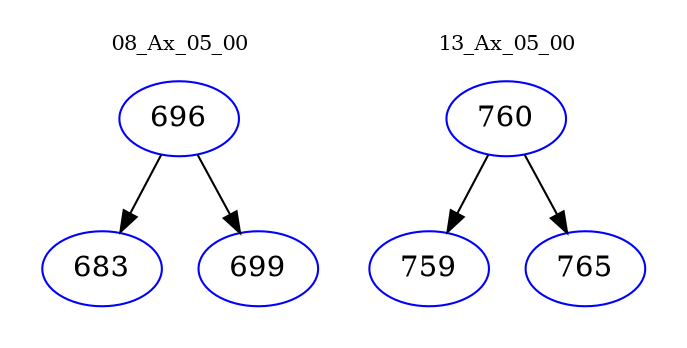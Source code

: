 digraph{
subgraph cluster_0 {
color = white
label = "08_Ax_05_00";
fontsize=10;
T0_696 [label="696", color="blue"]
T0_696 -> T0_683 [color="black"]
T0_683 [label="683", color="blue"]
T0_696 -> T0_699 [color="black"]
T0_699 [label="699", color="blue"]
}
subgraph cluster_1 {
color = white
label = "13_Ax_05_00";
fontsize=10;
T1_760 [label="760", color="blue"]
T1_760 -> T1_759 [color="black"]
T1_759 [label="759", color="blue"]
T1_760 -> T1_765 [color="black"]
T1_765 [label="765", color="blue"]
}
}
